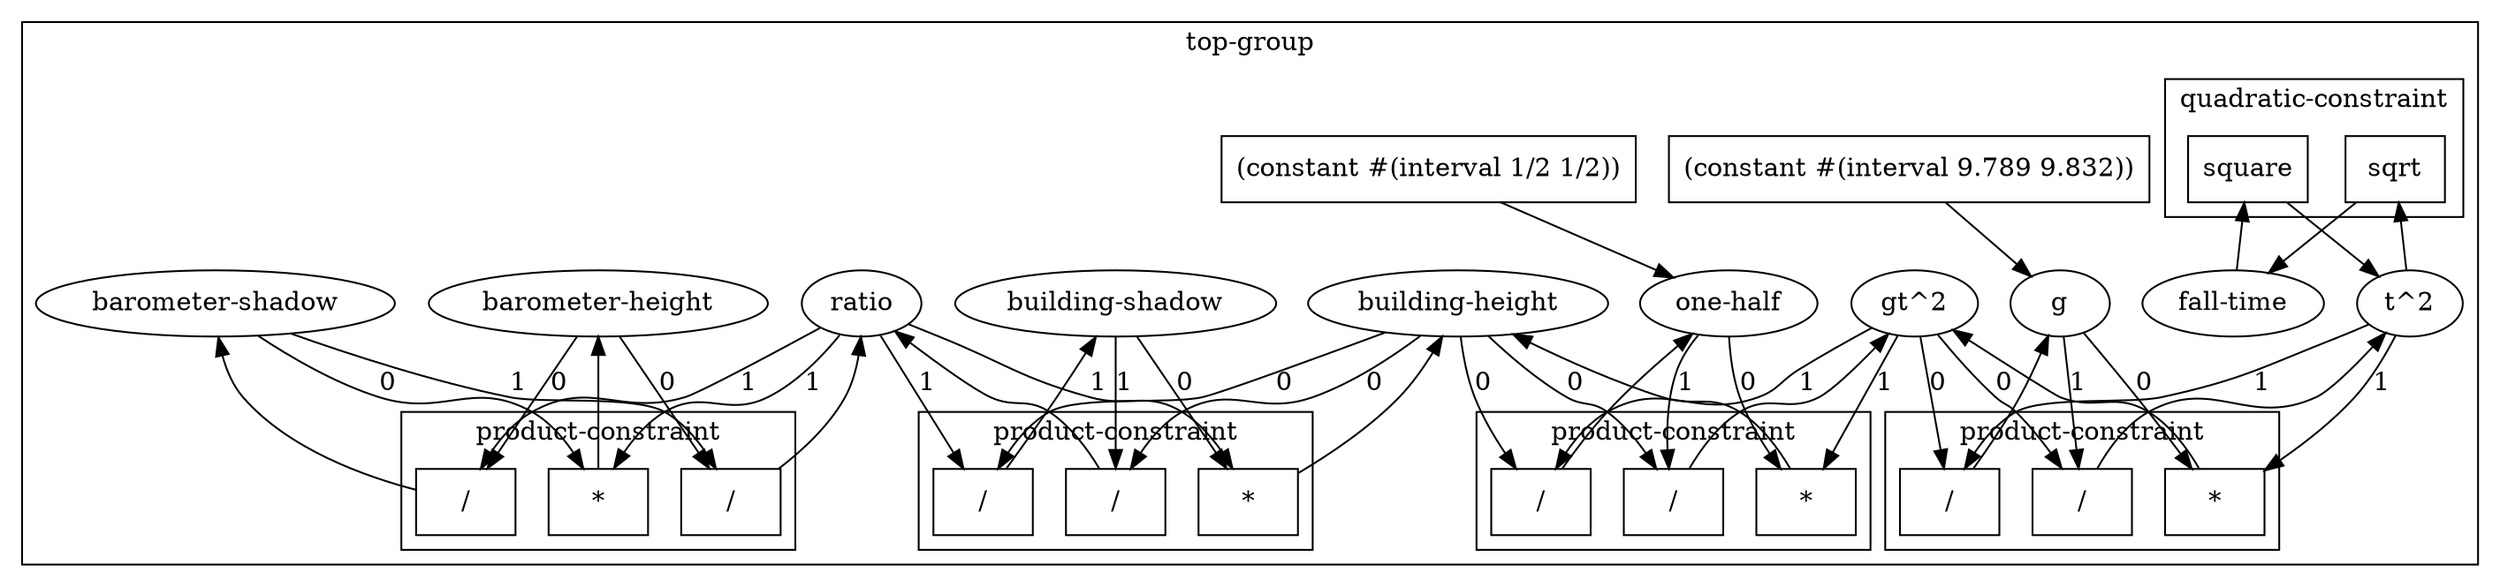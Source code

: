 digraph G {
  ratio=fill;
  subgraph cluster_11 { label="top-group"; 
    subgraph cluster_12 { label="product-constraint"; 
      "prop-13" [label="/", shape="box" ];
      "prop-17" [label="/", shape="box" ];
      "prop-18" [label="*", shape="box" ];
    }
    subgraph cluster_19 { label="product-constraint"; 
      "prop-20" [label="/", shape="box" ];
      "prop-23" [label="/", shape="box" ];
      "prop-24" [label="*", shape="box" ];
    }
    "cell-15" [label="ratio", shape="ellipse" ];
    subgraph cluster_25 { label="product-constraint"; 
      "prop-26" [label="/", shape="box" ];
      "prop-29" [label="/", shape="box" ];
      "prop-30" [label="*", shape="box" ];
    }
    subgraph cluster_31 { label="product-constraint"; 
      "prop-32" [label="/", shape="box" ];
      "prop-35" [label="/", shape="box" ];
      "prop-36" [label="*", shape="box" ];
    }
    subgraph cluster_37 { label="quadratic-constraint"; 
      "prop-38" [label="sqrt", shape="box" ];
      "prop-40" [label="square", shape="box" ];
    }
    "prop-41" [label="(constant #(interval 1/2 1/2))", shape="box" ];
    "prop-42" [label="(constant #(interval 9.789 9.832))", shape="box" ];
    "cell-34" [label="g", shape="ellipse" ];
    "cell-28" [label="one-half", shape="ellipse" ];
    "cell-33" [label="t^2", shape="ellipse" ];
    "cell-27" [label="gt^2", shape="ellipse" ];
    "cell-16" [label="building-shadow", shape="ellipse" ];
    "cell-22" [label="barometer-shadow", shape="ellipse" ];
    "cell-21" [label="barometer-height", shape="ellipse" ];
    "cell-14" [label="building-height", shape="ellipse" ];
    "cell-39" [label="fall-time", shape="ellipse" ];
  }
  "cell-14" -> "prop-13" [label=0 ];
  "cell-15" -> "prop-13" [label=1 ];
  "prop-13" -> "cell-16" [label="" ];
  "cell-14" -> "prop-17" [label=0 ];
  "cell-16" -> "prop-17" [label=1 ];
  "prop-17" -> "cell-15" [label="" ];
  "cell-16" -> "prop-18" [label=0 ];
  "cell-15" -> "prop-18" [label=1 ];
  "prop-18" -> "cell-14" [label="" ];
  "cell-21" -> "prop-20" [label=0 ];
  "cell-15" -> "prop-20" [label=1 ];
  "prop-20" -> "cell-22" [label="" ];
  "cell-21" -> "prop-23" [label=0 ];
  "cell-22" -> "prop-23" [label=1 ];
  "prop-23" -> "cell-15" [label="" ];
  "cell-22" -> "prop-24" [label=0 ];
  "cell-15" -> "prop-24" [label=1 ];
  "prop-24" -> "cell-21" [label="" ];
  "cell-14" -> "prop-26" [label=0 ];
  "cell-27" -> "prop-26" [label=1 ];
  "prop-26" -> "cell-28" [label="" ];
  "cell-14" -> "prop-29" [label=0 ];
  "cell-28" -> "prop-29" [label=1 ];
  "prop-29" -> "cell-27" [label="" ];
  "cell-28" -> "prop-30" [label=0 ];
  "cell-27" -> "prop-30" [label=1 ];
  "prop-30" -> "cell-14" [label="" ];
  "cell-27" -> "prop-32" [label=0 ];
  "cell-33" -> "prop-32" [label=1 ];
  "prop-32" -> "cell-34" [label="" ];
  "cell-27" -> "prop-35" [label=0 ];
  "cell-34" -> "prop-35" [label=1 ];
  "prop-35" -> "cell-33" [label="" ];
  "cell-34" -> "prop-36" [label=0 ];
  "cell-33" -> "prop-36" [label=1 ];
  "prop-36" -> "cell-27" [label="" ];
  "cell-33" -> "prop-38" [label="" ];
  "prop-38" -> "cell-39" [label="" ];
  "cell-39" -> "prop-40" [label="" ];
  "prop-40" -> "cell-33" [label="" ];
  "prop-41" -> "cell-28" [label="" ];
  "prop-42" -> "cell-34" [label="" ];
}
